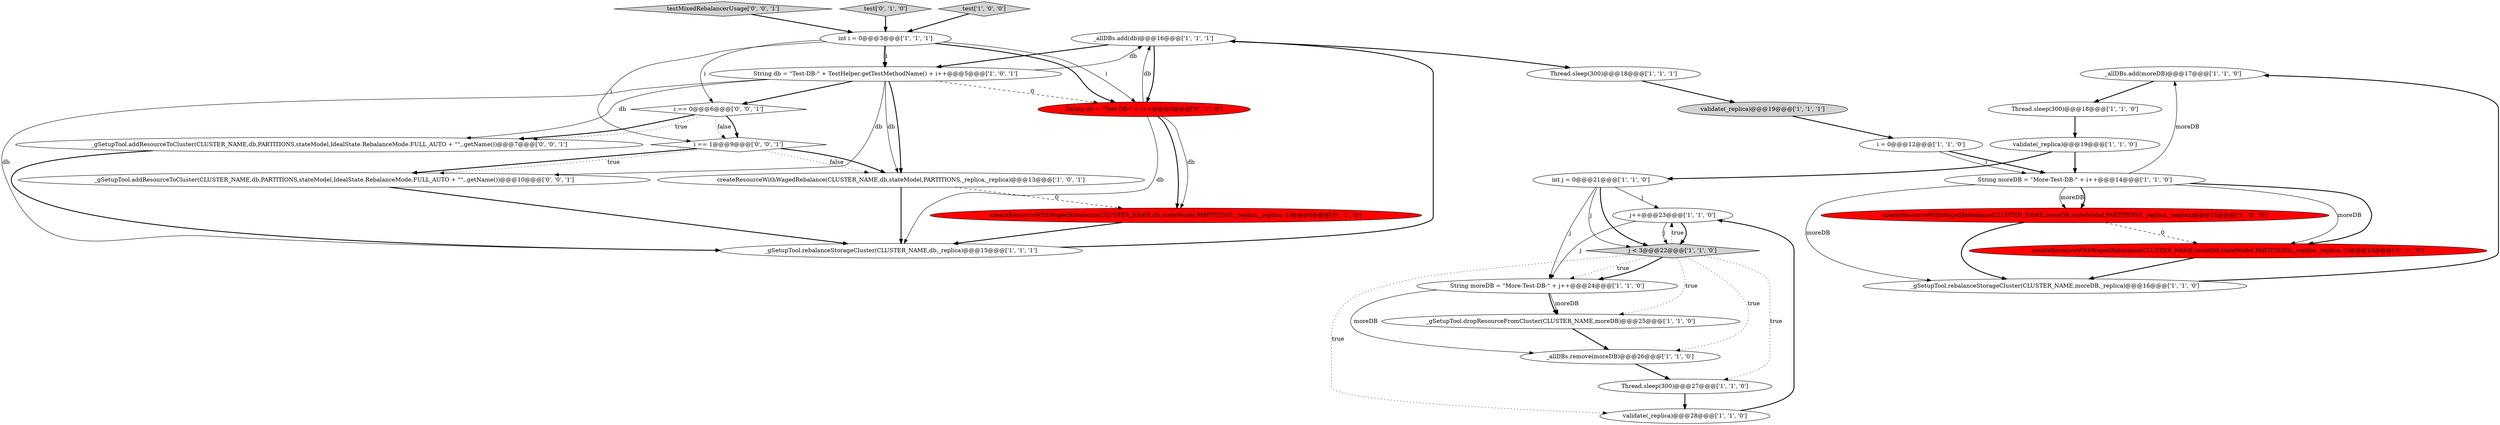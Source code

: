 digraph {
16 [style = filled, label = "_allDBs.add(moreDB)@@@17@@@['1', '1', '0']", fillcolor = white, shape = ellipse image = "AAA0AAABBB1BBB"];
13 [style = filled, label = "_gSetupTool.rebalanceStorageCluster(CLUSTER_NAME,moreDB,_replica)@@@16@@@['1', '1', '0']", fillcolor = white, shape = ellipse image = "AAA0AAABBB1BBB"];
30 [style = filled, label = "i == 1@@@9@@@['0', '0', '1']", fillcolor = white, shape = diamond image = "AAA0AAABBB3BBB"];
27 [style = filled, label = "testMixedRebalancerUsage['0', '0', '1']", fillcolor = lightgray, shape = diamond image = "AAA0AAABBB3BBB"];
1 [style = filled, label = "int i = 0@@@3@@@['1', '1', '1']", fillcolor = white, shape = ellipse image = "AAA0AAABBB1BBB"];
29 [style = filled, label = "_gSetupTool.addResourceToCluster(CLUSTER_NAME,db,PARTITIONS,stateModel,IdealState.RebalanceMode.FULL_AUTO + \"\",.getName())@@@10@@@['0', '0', '1']", fillcolor = white, shape = ellipse image = "AAA0AAABBB3BBB"];
15 [style = filled, label = "Thread.sleep(300)@@@27@@@['1', '1', '0']", fillcolor = white, shape = ellipse image = "AAA0AAABBB1BBB"];
24 [style = filled, label = "test['0', '1', '0']", fillcolor = lightgray, shape = diamond image = "AAA0AAABBB2BBB"];
12 [style = filled, label = "_allDBs.add(db)@@@16@@@['1', '1', '1']", fillcolor = white, shape = ellipse image = "AAA0AAABBB1BBB"];
9 [style = filled, label = "createResourceWithWagedRebalance(CLUSTER_NAME,db,stateModel,PARTITIONS,_replica,_replica)@@@13@@@['1', '0', '1']", fillcolor = white, shape = ellipse image = "AAA0AAABBB1BBB"];
20 [style = filled, label = "validate(_replica)@@@28@@@['1', '1', '0']", fillcolor = white, shape = ellipse image = "AAA0AAABBB1BBB"];
18 [style = filled, label = "String db = \"Test-DB-\" + TestHelper.getTestMethodName() + i++@@@5@@@['1', '0', '1']", fillcolor = white, shape = ellipse image = "AAA0AAABBB1BBB"];
14 [style = filled, label = "int j = 0@@@21@@@['1', '1', '0']", fillcolor = white, shape = ellipse image = "AAA0AAABBB1BBB"];
28 [style = filled, label = "_gSetupTool.addResourceToCluster(CLUSTER_NAME,db,PARTITIONS,stateModel,IdealState.RebalanceMode.FULL_AUTO + \"\",.getName())@@@7@@@['0', '0', '1']", fillcolor = white, shape = ellipse image = "AAA0AAABBB3BBB"];
17 [style = filled, label = "j++@@@23@@@['1', '1', '0']", fillcolor = white, shape = ellipse image = "AAA0AAABBB1BBB"];
25 [style = filled, label = "createResourceWithWagedRebalance(CLUSTER_NAME,db,stateModel,PARTITIONS,_replica,_replica,-1)@@@6@@@['0', '1', '0']", fillcolor = red, shape = ellipse image = "AAA1AAABBB2BBB"];
22 [style = filled, label = "test['1', '0', '0']", fillcolor = lightgray, shape = diamond image = "AAA0AAABBB1BBB"];
4 [style = filled, label = "createResourceWithWagedRebalance(CLUSTER_NAME,moreDB,stateModel,PARTITIONS,_replica,_replica)@@@15@@@['1', '0', '0']", fillcolor = red, shape = ellipse image = "AAA1AAABBB1BBB"];
7 [style = filled, label = "_gSetupTool.dropResourceFromCluster(CLUSTER_NAME,moreDB)@@@25@@@['1', '1', '0']", fillcolor = white, shape = ellipse image = "AAA0AAABBB1BBB"];
31 [style = filled, label = "i == 0@@@6@@@['0', '0', '1']", fillcolor = white, shape = diamond image = "AAA0AAABBB3BBB"];
11 [style = filled, label = "i = 0@@@12@@@['1', '1', '0']", fillcolor = white, shape = ellipse image = "AAA0AAABBB1BBB"];
8 [style = filled, label = "_allDBs.remove(moreDB)@@@26@@@['1', '1', '0']", fillcolor = white, shape = ellipse image = "AAA0AAABBB1BBB"];
6 [style = filled, label = "j < 3@@@22@@@['1', '1', '0']", fillcolor = lightgray, shape = diamond image = "AAA0AAABBB1BBB"];
19 [style = filled, label = "Thread.sleep(300)@@@18@@@['1', '1', '1']", fillcolor = white, shape = ellipse image = "AAA0AAABBB1BBB"];
23 [style = filled, label = "createResourceWithWagedRebalance(CLUSTER_NAME,moreDB,stateModel,PARTITIONS,_replica,_replica,-1)@@@15@@@['0', '1', '0']", fillcolor = red, shape = ellipse image = "AAA1AAABBB2BBB"];
26 [style = filled, label = "String db = \"Test-DB-\" + i++@@@5@@@['0', '1', '0']", fillcolor = red, shape = ellipse image = "AAA1AAABBB2BBB"];
0 [style = filled, label = "String moreDB = \"More-Test-DB-\" + i++@@@14@@@['1', '1', '0']", fillcolor = white, shape = ellipse image = "AAA0AAABBB1BBB"];
10 [style = filled, label = "Thread.sleep(300)@@@18@@@['1', '1', '0']", fillcolor = white, shape = ellipse image = "AAA0AAABBB1BBB"];
2 [style = filled, label = "_gSetupTool.rebalanceStorageCluster(CLUSTER_NAME,db,_replica)@@@15@@@['1', '1', '1']", fillcolor = white, shape = ellipse image = "AAA0AAABBB1BBB"];
3 [style = filled, label = "validate(_replica)@@@19@@@['1', '1', '1']", fillcolor = lightgray, shape = ellipse image = "AAA0AAABBB1BBB"];
5 [style = filled, label = "validate(_replica)@@@19@@@['1', '1', '0']", fillcolor = white, shape = ellipse image = "AAA0AAABBB1BBB"];
21 [style = filled, label = "String moreDB = \"More-Test-DB-\" + j++@@@24@@@['1', '1', '0']", fillcolor = white, shape = ellipse image = "AAA0AAABBB1BBB"];
18->31 [style = bold, label=""];
14->21 [style = solid, label="j"];
30->9 [style = dotted, label="false"];
27->1 [style = bold, label=""];
18->28 [style = solid, label="db"];
20->17 [style = bold, label=""];
8->15 [style = bold, label=""];
17->6 [style = bold, label=""];
9->2 [style = bold, label=""];
16->10 [style = bold, label=""];
0->13 [style = solid, label="moreDB"];
6->21 [style = bold, label=""];
26->25 [style = bold, label=""];
4->13 [style = bold, label=""];
21->8 [style = solid, label="moreDB"];
18->2 [style = solid, label="db"];
1->30 [style = solid, label="i"];
3->11 [style = bold, label=""];
1->18 [style = bold, label=""];
30->9 [style = bold, label=""];
12->26 [style = bold, label=""];
1->31 [style = solid, label="i"];
18->12 [style = solid, label="db"];
17->6 [style = solid, label="j"];
5->14 [style = bold, label=""];
14->17 [style = solid, label="j"];
7->8 [style = bold, label=""];
1->26 [style = bold, label=""];
13->16 [style = bold, label=""];
25->2 [style = bold, label=""];
30->29 [style = bold, label=""];
2->12 [style = bold, label=""];
6->17 [style = dotted, label="true"];
0->16 [style = solid, label="moreDB"];
1->18 [style = solid, label="i"];
6->20 [style = dotted, label="true"];
26->25 [style = solid, label="db"];
18->9 [style = solid, label="db"];
28->2 [style = bold, label=""];
0->4 [style = solid, label="moreDB"];
30->29 [style = dotted, label="true"];
11->0 [style = bold, label=""];
29->2 [style = bold, label=""];
10->5 [style = bold, label=""];
0->23 [style = bold, label=""];
5->0 [style = bold, label=""];
31->28 [style = dotted, label="true"];
0->4 [style = bold, label=""];
23->13 [style = bold, label=""];
26->2 [style = solid, label="db"];
15->20 [style = bold, label=""];
6->8 [style = dotted, label="true"];
17->21 [style = solid, label="j"];
21->7 [style = solid, label="moreDB"];
1->26 [style = solid, label="i"];
12->18 [style = bold, label=""];
18->9 [style = bold, label=""];
31->30 [style = bold, label=""];
6->7 [style = dotted, label="true"];
9->25 [style = dashed, label="0"];
21->7 [style = bold, label=""];
14->6 [style = solid, label="j"];
22->1 [style = bold, label=""];
24->1 [style = bold, label=""];
31->28 [style = bold, label=""];
6->21 [style = dotted, label="true"];
12->19 [style = bold, label=""];
11->0 [style = solid, label="i"];
26->12 [style = solid, label="db"];
18->29 [style = solid, label="db"];
19->3 [style = bold, label=""];
4->23 [style = dashed, label="0"];
14->6 [style = bold, label=""];
31->30 [style = dotted, label="false"];
18->26 [style = dashed, label="0"];
0->23 [style = solid, label="moreDB"];
6->15 [style = dotted, label="true"];
}
